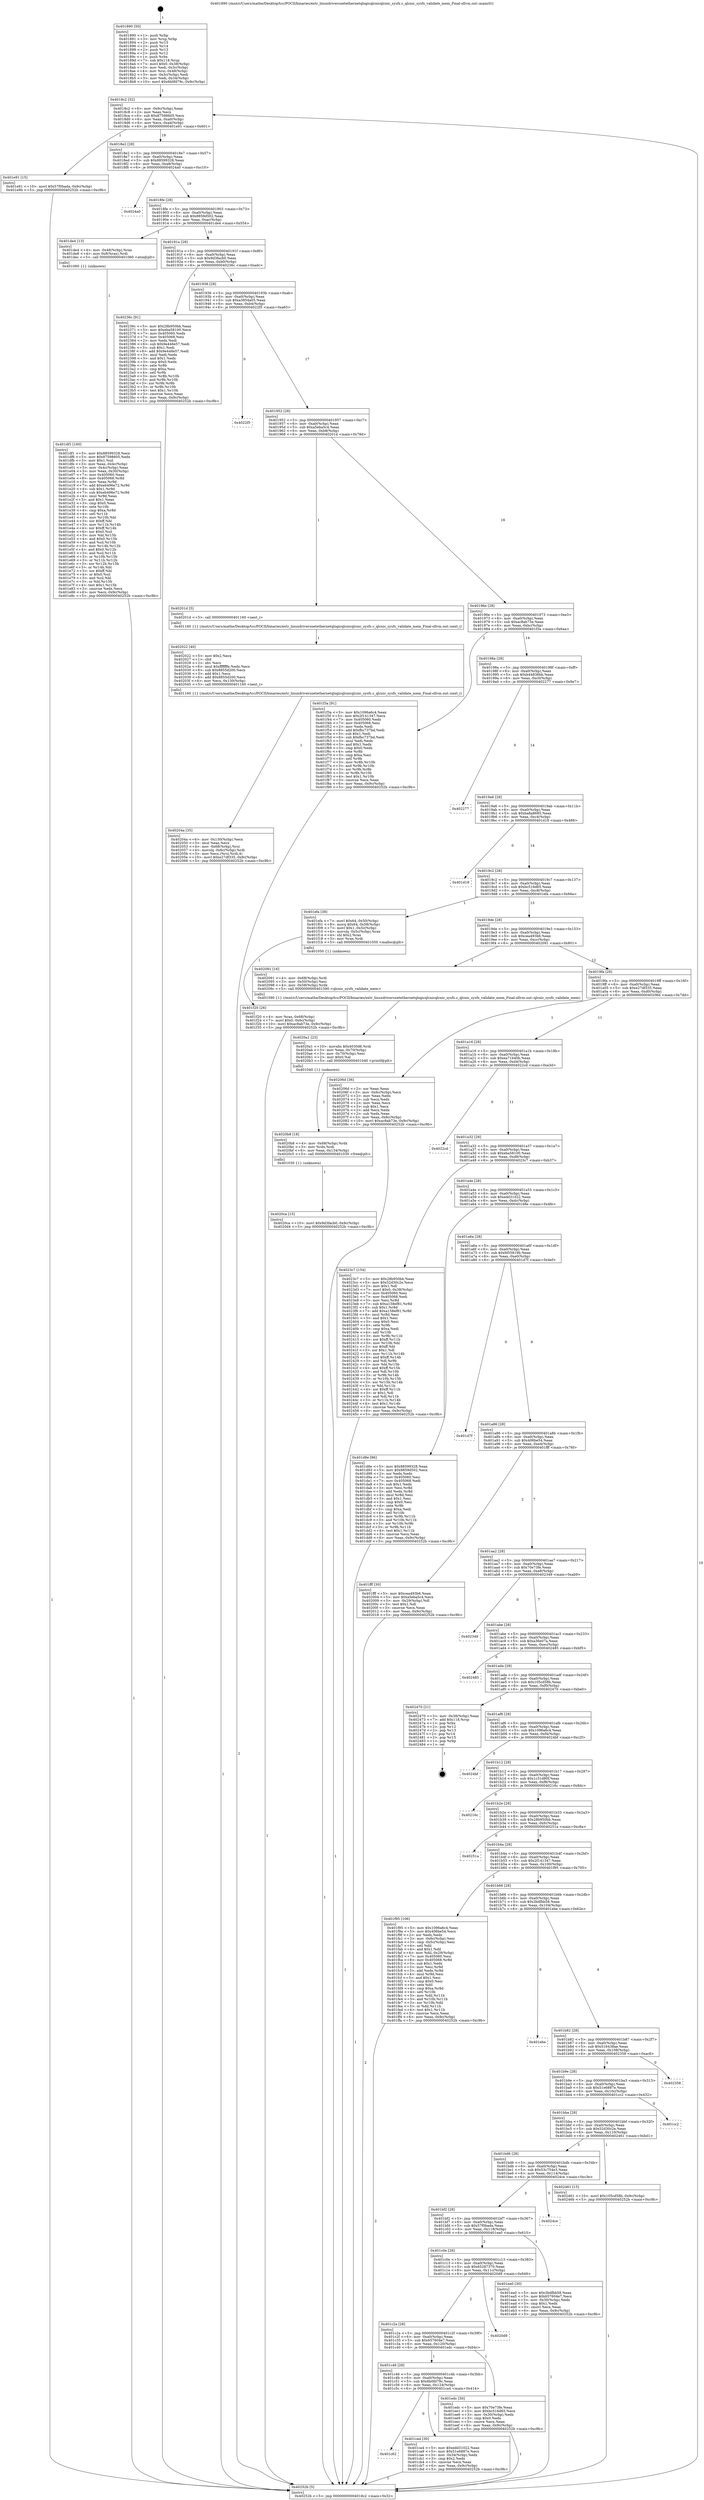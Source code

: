 digraph "0x401890" {
  label = "0x401890 (/mnt/c/Users/mathe/Desktop/tcc/POCII/binaries/extr_linuxdriversnetethernetqlogicqlcnicqlcnic_sysfs.c_qlcnic_sysfs_validate_mem_Final-ollvm.out::main(0))"
  labelloc = "t"
  node[shape=record]

  Entry [label="",width=0.3,height=0.3,shape=circle,fillcolor=black,style=filled]
  "0x4018c2" [label="{
     0x4018c2 [32]\l
     | [instrs]\l
     &nbsp;&nbsp;0x4018c2 \<+6\>: mov -0x9c(%rbp),%eax\l
     &nbsp;&nbsp;0x4018c8 \<+2\>: mov %eax,%ecx\l
     &nbsp;&nbsp;0x4018ca \<+6\>: sub $0x87598605,%ecx\l
     &nbsp;&nbsp;0x4018d0 \<+6\>: mov %eax,-0xa0(%rbp)\l
     &nbsp;&nbsp;0x4018d6 \<+6\>: mov %ecx,-0xa4(%rbp)\l
     &nbsp;&nbsp;0x4018dc \<+6\>: je 0000000000401e91 \<main+0x601\>\l
  }"]
  "0x401e91" [label="{
     0x401e91 [15]\l
     | [instrs]\l
     &nbsp;&nbsp;0x401e91 \<+10\>: movl $0x57f0bada,-0x9c(%rbp)\l
     &nbsp;&nbsp;0x401e9b \<+5\>: jmp 000000000040252b \<main+0xc9b\>\l
  }"]
  "0x4018e2" [label="{
     0x4018e2 [28]\l
     | [instrs]\l
     &nbsp;&nbsp;0x4018e2 \<+5\>: jmp 00000000004018e7 \<main+0x57\>\l
     &nbsp;&nbsp;0x4018e7 \<+6\>: mov -0xa0(%rbp),%eax\l
     &nbsp;&nbsp;0x4018ed \<+5\>: sub $0x88599328,%eax\l
     &nbsp;&nbsp;0x4018f2 \<+6\>: mov %eax,-0xa8(%rbp)\l
     &nbsp;&nbsp;0x4018f8 \<+6\>: je 00000000004024a0 \<main+0xc10\>\l
  }"]
  Exit [label="",width=0.3,height=0.3,shape=circle,fillcolor=black,style=filled,peripheries=2]
  "0x4024a0" [label="{
     0x4024a0\l
  }", style=dashed]
  "0x4018fe" [label="{
     0x4018fe [28]\l
     | [instrs]\l
     &nbsp;&nbsp;0x4018fe \<+5\>: jmp 0000000000401903 \<main+0x73\>\l
     &nbsp;&nbsp;0x401903 \<+6\>: mov -0xa0(%rbp),%eax\l
     &nbsp;&nbsp;0x401909 \<+5\>: sub $0x8859d502,%eax\l
     &nbsp;&nbsp;0x40190e \<+6\>: mov %eax,-0xac(%rbp)\l
     &nbsp;&nbsp;0x401914 \<+6\>: je 0000000000401de4 \<main+0x554\>\l
  }"]
  "0x4020ca" [label="{
     0x4020ca [15]\l
     | [instrs]\l
     &nbsp;&nbsp;0x4020ca \<+10\>: movl $0x9d3facb0,-0x9c(%rbp)\l
     &nbsp;&nbsp;0x4020d4 \<+5\>: jmp 000000000040252b \<main+0xc9b\>\l
  }"]
  "0x401de4" [label="{
     0x401de4 [13]\l
     | [instrs]\l
     &nbsp;&nbsp;0x401de4 \<+4\>: mov -0x48(%rbp),%rax\l
     &nbsp;&nbsp;0x401de8 \<+4\>: mov 0x8(%rax),%rdi\l
     &nbsp;&nbsp;0x401dec \<+5\>: call 0000000000401060 \<atoi@plt\>\l
     | [calls]\l
     &nbsp;&nbsp;0x401060 \{1\} (unknown)\l
  }"]
  "0x40191a" [label="{
     0x40191a [28]\l
     | [instrs]\l
     &nbsp;&nbsp;0x40191a \<+5\>: jmp 000000000040191f \<main+0x8f\>\l
     &nbsp;&nbsp;0x40191f \<+6\>: mov -0xa0(%rbp),%eax\l
     &nbsp;&nbsp;0x401925 \<+5\>: sub $0x9d3facb0,%eax\l
     &nbsp;&nbsp;0x40192a \<+6\>: mov %eax,-0xb0(%rbp)\l
     &nbsp;&nbsp;0x401930 \<+6\>: je 000000000040236c \<main+0xadc\>\l
  }"]
  "0x4020b8" [label="{
     0x4020b8 [18]\l
     | [instrs]\l
     &nbsp;&nbsp;0x4020b8 \<+4\>: mov -0x68(%rbp),%rdx\l
     &nbsp;&nbsp;0x4020bc \<+3\>: mov %rdx,%rdi\l
     &nbsp;&nbsp;0x4020bf \<+6\>: mov %eax,-0x134(%rbp)\l
     &nbsp;&nbsp;0x4020c5 \<+5\>: call 0000000000401030 \<free@plt\>\l
     | [calls]\l
     &nbsp;&nbsp;0x401030 \{1\} (unknown)\l
  }"]
  "0x40236c" [label="{
     0x40236c [91]\l
     | [instrs]\l
     &nbsp;&nbsp;0x40236c \<+5\>: mov $0x28b950bb,%eax\l
     &nbsp;&nbsp;0x402371 \<+5\>: mov $0xeba58100,%ecx\l
     &nbsp;&nbsp;0x402376 \<+7\>: mov 0x405060,%edx\l
     &nbsp;&nbsp;0x40237d \<+7\>: mov 0x405068,%esi\l
     &nbsp;&nbsp;0x402384 \<+2\>: mov %edx,%edi\l
     &nbsp;&nbsp;0x402386 \<+6\>: sub $0x9e448e57,%edi\l
     &nbsp;&nbsp;0x40238c \<+3\>: sub $0x1,%edi\l
     &nbsp;&nbsp;0x40238f \<+6\>: add $0x9e448e57,%edi\l
     &nbsp;&nbsp;0x402395 \<+3\>: imul %edi,%edx\l
     &nbsp;&nbsp;0x402398 \<+3\>: and $0x1,%edx\l
     &nbsp;&nbsp;0x40239b \<+3\>: cmp $0x0,%edx\l
     &nbsp;&nbsp;0x40239e \<+4\>: sete %r8b\l
     &nbsp;&nbsp;0x4023a2 \<+3\>: cmp $0xa,%esi\l
     &nbsp;&nbsp;0x4023a5 \<+4\>: setl %r9b\l
     &nbsp;&nbsp;0x4023a9 \<+3\>: mov %r8b,%r10b\l
     &nbsp;&nbsp;0x4023ac \<+3\>: and %r9b,%r10b\l
     &nbsp;&nbsp;0x4023af \<+3\>: xor %r9b,%r8b\l
     &nbsp;&nbsp;0x4023b2 \<+3\>: or %r8b,%r10b\l
     &nbsp;&nbsp;0x4023b5 \<+4\>: test $0x1,%r10b\l
     &nbsp;&nbsp;0x4023b9 \<+3\>: cmovne %ecx,%eax\l
     &nbsp;&nbsp;0x4023bc \<+6\>: mov %eax,-0x9c(%rbp)\l
     &nbsp;&nbsp;0x4023c2 \<+5\>: jmp 000000000040252b \<main+0xc9b\>\l
  }"]
  "0x401936" [label="{
     0x401936 [28]\l
     | [instrs]\l
     &nbsp;&nbsp;0x401936 \<+5\>: jmp 000000000040193b \<main+0xab\>\l
     &nbsp;&nbsp;0x40193b \<+6\>: mov -0xa0(%rbp),%eax\l
     &nbsp;&nbsp;0x401941 \<+5\>: sub $0xa3854a05,%eax\l
     &nbsp;&nbsp;0x401946 \<+6\>: mov %eax,-0xb4(%rbp)\l
     &nbsp;&nbsp;0x40194c \<+6\>: je 00000000004022f5 \<main+0xa65\>\l
  }"]
  "0x4020a1" [label="{
     0x4020a1 [23]\l
     | [instrs]\l
     &nbsp;&nbsp;0x4020a1 \<+10\>: movabs $0x4030d6,%rdi\l
     &nbsp;&nbsp;0x4020ab \<+3\>: mov %eax,-0x70(%rbp)\l
     &nbsp;&nbsp;0x4020ae \<+3\>: mov -0x70(%rbp),%esi\l
     &nbsp;&nbsp;0x4020b1 \<+2\>: mov $0x0,%al\l
     &nbsp;&nbsp;0x4020b3 \<+5\>: call 0000000000401040 \<printf@plt\>\l
     | [calls]\l
     &nbsp;&nbsp;0x401040 \{1\} (unknown)\l
  }"]
  "0x4022f5" [label="{
     0x4022f5\l
  }", style=dashed]
  "0x401952" [label="{
     0x401952 [28]\l
     | [instrs]\l
     &nbsp;&nbsp;0x401952 \<+5\>: jmp 0000000000401957 \<main+0xc7\>\l
     &nbsp;&nbsp;0x401957 \<+6\>: mov -0xa0(%rbp),%eax\l
     &nbsp;&nbsp;0x40195d \<+5\>: sub $0xa5eba5c4,%eax\l
     &nbsp;&nbsp;0x401962 \<+6\>: mov %eax,-0xb8(%rbp)\l
     &nbsp;&nbsp;0x401968 \<+6\>: je 000000000040201d \<main+0x78d\>\l
  }"]
  "0x40204a" [label="{
     0x40204a [35]\l
     | [instrs]\l
     &nbsp;&nbsp;0x40204a \<+6\>: mov -0x130(%rbp),%ecx\l
     &nbsp;&nbsp;0x402050 \<+3\>: imul %eax,%ecx\l
     &nbsp;&nbsp;0x402053 \<+4\>: mov -0x68(%rbp),%rsi\l
     &nbsp;&nbsp;0x402057 \<+4\>: movslq -0x6c(%rbp),%rdi\l
     &nbsp;&nbsp;0x40205b \<+3\>: mov %ecx,(%rsi,%rdi,4)\l
     &nbsp;&nbsp;0x40205e \<+10\>: movl $0xe27df335,-0x9c(%rbp)\l
     &nbsp;&nbsp;0x402068 \<+5\>: jmp 000000000040252b \<main+0xc9b\>\l
  }"]
  "0x40201d" [label="{
     0x40201d [5]\l
     | [instrs]\l
     &nbsp;&nbsp;0x40201d \<+5\>: call 0000000000401160 \<next_i\>\l
     | [calls]\l
     &nbsp;&nbsp;0x401160 \{1\} (/mnt/c/Users/mathe/Desktop/tcc/POCII/binaries/extr_linuxdriversnetethernetqlogicqlcnicqlcnic_sysfs.c_qlcnic_sysfs_validate_mem_Final-ollvm.out::next_i)\l
  }"]
  "0x40196e" [label="{
     0x40196e [28]\l
     | [instrs]\l
     &nbsp;&nbsp;0x40196e \<+5\>: jmp 0000000000401973 \<main+0xe3\>\l
     &nbsp;&nbsp;0x401973 \<+6\>: mov -0xa0(%rbp),%eax\l
     &nbsp;&nbsp;0x401979 \<+5\>: sub $0xac8ab73e,%eax\l
     &nbsp;&nbsp;0x40197e \<+6\>: mov %eax,-0xbc(%rbp)\l
     &nbsp;&nbsp;0x401984 \<+6\>: je 0000000000401f3a \<main+0x6aa\>\l
  }"]
  "0x402022" [label="{
     0x402022 [40]\l
     | [instrs]\l
     &nbsp;&nbsp;0x402022 \<+5\>: mov $0x2,%ecx\l
     &nbsp;&nbsp;0x402027 \<+1\>: cltd\l
     &nbsp;&nbsp;0x402028 \<+2\>: idiv %ecx\l
     &nbsp;&nbsp;0x40202a \<+6\>: imul $0xfffffffe,%edx,%ecx\l
     &nbsp;&nbsp;0x402030 \<+6\>: sub $0x8855d200,%ecx\l
     &nbsp;&nbsp;0x402036 \<+3\>: add $0x1,%ecx\l
     &nbsp;&nbsp;0x402039 \<+6\>: add $0x8855d200,%ecx\l
     &nbsp;&nbsp;0x40203f \<+6\>: mov %ecx,-0x130(%rbp)\l
     &nbsp;&nbsp;0x402045 \<+5\>: call 0000000000401160 \<next_i\>\l
     | [calls]\l
     &nbsp;&nbsp;0x401160 \{1\} (/mnt/c/Users/mathe/Desktop/tcc/POCII/binaries/extr_linuxdriversnetethernetqlogicqlcnicqlcnic_sysfs.c_qlcnic_sysfs_validate_mem_Final-ollvm.out::next_i)\l
  }"]
  "0x401f3a" [label="{
     0x401f3a [91]\l
     | [instrs]\l
     &nbsp;&nbsp;0x401f3a \<+5\>: mov $0x1096a6c4,%eax\l
     &nbsp;&nbsp;0x401f3f \<+5\>: mov $0x2f141347,%ecx\l
     &nbsp;&nbsp;0x401f44 \<+7\>: mov 0x405060,%edx\l
     &nbsp;&nbsp;0x401f4b \<+7\>: mov 0x405068,%esi\l
     &nbsp;&nbsp;0x401f52 \<+2\>: mov %edx,%edi\l
     &nbsp;&nbsp;0x401f54 \<+6\>: add $0xfbc737bd,%edi\l
     &nbsp;&nbsp;0x401f5a \<+3\>: sub $0x1,%edi\l
     &nbsp;&nbsp;0x401f5d \<+6\>: sub $0xfbc737bd,%edi\l
     &nbsp;&nbsp;0x401f63 \<+3\>: imul %edi,%edx\l
     &nbsp;&nbsp;0x401f66 \<+3\>: and $0x1,%edx\l
     &nbsp;&nbsp;0x401f69 \<+3\>: cmp $0x0,%edx\l
     &nbsp;&nbsp;0x401f6c \<+4\>: sete %r8b\l
     &nbsp;&nbsp;0x401f70 \<+3\>: cmp $0xa,%esi\l
     &nbsp;&nbsp;0x401f73 \<+4\>: setl %r9b\l
     &nbsp;&nbsp;0x401f77 \<+3\>: mov %r8b,%r10b\l
     &nbsp;&nbsp;0x401f7a \<+3\>: and %r9b,%r10b\l
     &nbsp;&nbsp;0x401f7d \<+3\>: xor %r9b,%r8b\l
     &nbsp;&nbsp;0x401f80 \<+3\>: or %r8b,%r10b\l
     &nbsp;&nbsp;0x401f83 \<+4\>: test $0x1,%r10b\l
     &nbsp;&nbsp;0x401f87 \<+3\>: cmovne %ecx,%eax\l
     &nbsp;&nbsp;0x401f8a \<+6\>: mov %eax,-0x9c(%rbp)\l
     &nbsp;&nbsp;0x401f90 \<+5\>: jmp 000000000040252b \<main+0xc9b\>\l
  }"]
  "0x40198a" [label="{
     0x40198a [28]\l
     | [instrs]\l
     &nbsp;&nbsp;0x40198a \<+5\>: jmp 000000000040198f \<main+0xff\>\l
     &nbsp;&nbsp;0x40198f \<+6\>: mov -0xa0(%rbp),%eax\l
     &nbsp;&nbsp;0x401995 \<+5\>: sub $0xb44836bb,%eax\l
     &nbsp;&nbsp;0x40199a \<+6\>: mov %eax,-0xc0(%rbp)\l
     &nbsp;&nbsp;0x4019a0 \<+6\>: je 0000000000402277 \<main+0x9e7\>\l
  }"]
  "0x401f20" [label="{
     0x401f20 [26]\l
     | [instrs]\l
     &nbsp;&nbsp;0x401f20 \<+4\>: mov %rax,-0x68(%rbp)\l
     &nbsp;&nbsp;0x401f24 \<+7\>: movl $0x0,-0x6c(%rbp)\l
     &nbsp;&nbsp;0x401f2b \<+10\>: movl $0xac8ab73e,-0x9c(%rbp)\l
     &nbsp;&nbsp;0x401f35 \<+5\>: jmp 000000000040252b \<main+0xc9b\>\l
  }"]
  "0x402277" [label="{
     0x402277\l
  }", style=dashed]
  "0x4019a6" [label="{
     0x4019a6 [28]\l
     | [instrs]\l
     &nbsp;&nbsp;0x4019a6 \<+5\>: jmp 00000000004019ab \<main+0x11b\>\l
     &nbsp;&nbsp;0x4019ab \<+6\>: mov -0xa0(%rbp),%eax\l
     &nbsp;&nbsp;0x4019b1 \<+5\>: sub $0xba8a8685,%eax\l
     &nbsp;&nbsp;0x4019b6 \<+6\>: mov %eax,-0xc4(%rbp)\l
     &nbsp;&nbsp;0x4019bc \<+6\>: je 0000000000401d18 \<main+0x488\>\l
  }"]
  "0x401df1" [label="{
     0x401df1 [160]\l
     | [instrs]\l
     &nbsp;&nbsp;0x401df1 \<+5\>: mov $0x88599328,%ecx\l
     &nbsp;&nbsp;0x401df6 \<+5\>: mov $0x87598605,%edx\l
     &nbsp;&nbsp;0x401dfb \<+3\>: mov $0x1,%sil\l
     &nbsp;&nbsp;0x401dfe \<+3\>: mov %eax,-0x4c(%rbp)\l
     &nbsp;&nbsp;0x401e01 \<+3\>: mov -0x4c(%rbp),%eax\l
     &nbsp;&nbsp;0x401e04 \<+3\>: mov %eax,-0x30(%rbp)\l
     &nbsp;&nbsp;0x401e07 \<+7\>: mov 0x405060,%eax\l
     &nbsp;&nbsp;0x401e0e \<+8\>: mov 0x405068,%r8d\l
     &nbsp;&nbsp;0x401e16 \<+3\>: mov %eax,%r9d\l
     &nbsp;&nbsp;0x401e19 \<+7\>: add $0xeb496e72,%r9d\l
     &nbsp;&nbsp;0x401e20 \<+4\>: sub $0x1,%r9d\l
     &nbsp;&nbsp;0x401e24 \<+7\>: sub $0xeb496e72,%r9d\l
     &nbsp;&nbsp;0x401e2b \<+4\>: imul %r9d,%eax\l
     &nbsp;&nbsp;0x401e2f \<+3\>: and $0x1,%eax\l
     &nbsp;&nbsp;0x401e32 \<+3\>: cmp $0x0,%eax\l
     &nbsp;&nbsp;0x401e35 \<+4\>: sete %r10b\l
     &nbsp;&nbsp;0x401e39 \<+4\>: cmp $0xa,%r8d\l
     &nbsp;&nbsp;0x401e3d \<+4\>: setl %r11b\l
     &nbsp;&nbsp;0x401e41 \<+3\>: mov %r10b,%bl\l
     &nbsp;&nbsp;0x401e44 \<+3\>: xor $0xff,%bl\l
     &nbsp;&nbsp;0x401e47 \<+3\>: mov %r11b,%r14b\l
     &nbsp;&nbsp;0x401e4a \<+4\>: xor $0xff,%r14b\l
     &nbsp;&nbsp;0x401e4e \<+4\>: xor $0x0,%sil\l
     &nbsp;&nbsp;0x401e52 \<+3\>: mov %bl,%r15b\l
     &nbsp;&nbsp;0x401e55 \<+4\>: and $0x0,%r15b\l
     &nbsp;&nbsp;0x401e59 \<+3\>: and %sil,%r10b\l
     &nbsp;&nbsp;0x401e5c \<+3\>: mov %r14b,%r12b\l
     &nbsp;&nbsp;0x401e5f \<+4\>: and $0x0,%r12b\l
     &nbsp;&nbsp;0x401e63 \<+3\>: and %sil,%r11b\l
     &nbsp;&nbsp;0x401e66 \<+3\>: or %r10b,%r15b\l
     &nbsp;&nbsp;0x401e69 \<+3\>: or %r11b,%r12b\l
     &nbsp;&nbsp;0x401e6c \<+3\>: xor %r12b,%r15b\l
     &nbsp;&nbsp;0x401e6f \<+3\>: or %r14b,%bl\l
     &nbsp;&nbsp;0x401e72 \<+3\>: xor $0xff,%bl\l
     &nbsp;&nbsp;0x401e75 \<+4\>: or $0x0,%sil\l
     &nbsp;&nbsp;0x401e79 \<+3\>: and %sil,%bl\l
     &nbsp;&nbsp;0x401e7c \<+3\>: or %bl,%r15b\l
     &nbsp;&nbsp;0x401e7f \<+4\>: test $0x1,%r15b\l
     &nbsp;&nbsp;0x401e83 \<+3\>: cmovne %edx,%ecx\l
     &nbsp;&nbsp;0x401e86 \<+6\>: mov %ecx,-0x9c(%rbp)\l
     &nbsp;&nbsp;0x401e8c \<+5\>: jmp 000000000040252b \<main+0xc9b\>\l
  }"]
  "0x401d18" [label="{
     0x401d18\l
  }", style=dashed]
  "0x4019c2" [label="{
     0x4019c2 [28]\l
     | [instrs]\l
     &nbsp;&nbsp;0x4019c2 \<+5\>: jmp 00000000004019c7 \<main+0x137\>\l
     &nbsp;&nbsp;0x4019c7 \<+6\>: mov -0xa0(%rbp),%eax\l
     &nbsp;&nbsp;0x4019cd \<+5\>: sub $0xbc516d65,%eax\l
     &nbsp;&nbsp;0x4019d2 \<+6\>: mov %eax,-0xc8(%rbp)\l
     &nbsp;&nbsp;0x4019d8 \<+6\>: je 0000000000401efa \<main+0x66a\>\l
  }"]
  "0x401890" [label="{
     0x401890 [50]\l
     | [instrs]\l
     &nbsp;&nbsp;0x401890 \<+1\>: push %rbp\l
     &nbsp;&nbsp;0x401891 \<+3\>: mov %rsp,%rbp\l
     &nbsp;&nbsp;0x401894 \<+2\>: push %r15\l
     &nbsp;&nbsp;0x401896 \<+2\>: push %r14\l
     &nbsp;&nbsp;0x401898 \<+2\>: push %r13\l
     &nbsp;&nbsp;0x40189a \<+2\>: push %r12\l
     &nbsp;&nbsp;0x40189c \<+1\>: push %rbx\l
     &nbsp;&nbsp;0x40189d \<+7\>: sub $0x118,%rsp\l
     &nbsp;&nbsp;0x4018a4 \<+7\>: movl $0x0,-0x38(%rbp)\l
     &nbsp;&nbsp;0x4018ab \<+3\>: mov %edi,-0x3c(%rbp)\l
     &nbsp;&nbsp;0x4018ae \<+4\>: mov %rsi,-0x48(%rbp)\l
     &nbsp;&nbsp;0x4018b2 \<+3\>: mov -0x3c(%rbp),%edi\l
     &nbsp;&nbsp;0x4018b5 \<+3\>: mov %edi,-0x34(%rbp)\l
     &nbsp;&nbsp;0x4018b8 \<+10\>: movl $0x6b0fd79c,-0x9c(%rbp)\l
  }"]
  "0x401efa" [label="{
     0x401efa [38]\l
     | [instrs]\l
     &nbsp;&nbsp;0x401efa \<+7\>: movl $0x64,-0x50(%rbp)\l
     &nbsp;&nbsp;0x401f01 \<+8\>: movq $0x64,-0x58(%rbp)\l
     &nbsp;&nbsp;0x401f09 \<+7\>: movl $0x1,-0x5c(%rbp)\l
     &nbsp;&nbsp;0x401f10 \<+4\>: movslq -0x5c(%rbp),%rax\l
     &nbsp;&nbsp;0x401f14 \<+4\>: shl $0x2,%rax\l
     &nbsp;&nbsp;0x401f18 \<+3\>: mov %rax,%rdi\l
     &nbsp;&nbsp;0x401f1b \<+5\>: call 0000000000401050 \<malloc@plt\>\l
     | [calls]\l
     &nbsp;&nbsp;0x401050 \{1\} (unknown)\l
  }"]
  "0x4019de" [label="{
     0x4019de [28]\l
     | [instrs]\l
     &nbsp;&nbsp;0x4019de \<+5\>: jmp 00000000004019e3 \<main+0x153\>\l
     &nbsp;&nbsp;0x4019e3 \<+6\>: mov -0xa0(%rbp),%eax\l
     &nbsp;&nbsp;0x4019e9 \<+5\>: sub $0xcea493b6,%eax\l
     &nbsp;&nbsp;0x4019ee \<+6\>: mov %eax,-0xcc(%rbp)\l
     &nbsp;&nbsp;0x4019f4 \<+6\>: je 0000000000402091 \<main+0x801\>\l
  }"]
  "0x40252b" [label="{
     0x40252b [5]\l
     | [instrs]\l
     &nbsp;&nbsp;0x40252b \<+5\>: jmp 00000000004018c2 \<main+0x32\>\l
  }"]
  "0x402091" [label="{
     0x402091 [16]\l
     | [instrs]\l
     &nbsp;&nbsp;0x402091 \<+4\>: mov -0x68(%rbp),%rdi\l
     &nbsp;&nbsp;0x402095 \<+3\>: mov -0x50(%rbp),%esi\l
     &nbsp;&nbsp;0x402098 \<+4\>: mov -0x58(%rbp),%rdx\l
     &nbsp;&nbsp;0x40209c \<+5\>: call 0000000000401590 \<qlcnic_sysfs_validate_mem\>\l
     | [calls]\l
     &nbsp;&nbsp;0x401590 \{1\} (/mnt/c/Users/mathe/Desktop/tcc/POCII/binaries/extr_linuxdriversnetethernetqlogicqlcnicqlcnic_sysfs.c_qlcnic_sysfs_validate_mem_Final-ollvm.out::qlcnic_sysfs_validate_mem)\l
  }"]
  "0x4019fa" [label="{
     0x4019fa [28]\l
     | [instrs]\l
     &nbsp;&nbsp;0x4019fa \<+5\>: jmp 00000000004019ff \<main+0x16f\>\l
     &nbsp;&nbsp;0x4019ff \<+6\>: mov -0xa0(%rbp),%eax\l
     &nbsp;&nbsp;0x401a05 \<+5\>: sub $0xe27df335,%eax\l
     &nbsp;&nbsp;0x401a0a \<+6\>: mov %eax,-0xd0(%rbp)\l
     &nbsp;&nbsp;0x401a10 \<+6\>: je 000000000040206d \<main+0x7dd\>\l
  }"]
  "0x401c62" [label="{
     0x401c62\l
  }", style=dashed]
  "0x40206d" [label="{
     0x40206d [36]\l
     | [instrs]\l
     &nbsp;&nbsp;0x40206d \<+2\>: xor %eax,%eax\l
     &nbsp;&nbsp;0x40206f \<+3\>: mov -0x6c(%rbp),%ecx\l
     &nbsp;&nbsp;0x402072 \<+2\>: mov %eax,%edx\l
     &nbsp;&nbsp;0x402074 \<+2\>: sub %ecx,%edx\l
     &nbsp;&nbsp;0x402076 \<+2\>: mov %eax,%ecx\l
     &nbsp;&nbsp;0x402078 \<+3\>: sub $0x1,%ecx\l
     &nbsp;&nbsp;0x40207b \<+2\>: add %ecx,%edx\l
     &nbsp;&nbsp;0x40207d \<+2\>: sub %edx,%eax\l
     &nbsp;&nbsp;0x40207f \<+3\>: mov %eax,-0x6c(%rbp)\l
     &nbsp;&nbsp;0x402082 \<+10\>: movl $0xac8ab73e,-0x9c(%rbp)\l
     &nbsp;&nbsp;0x40208c \<+5\>: jmp 000000000040252b \<main+0xc9b\>\l
  }"]
  "0x401a16" [label="{
     0x401a16 [28]\l
     | [instrs]\l
     &nbsp;&nbsp;0x401a16 \<+5\>: jmp 0000000000401a1b \<main+0x18b\>\l
     &nbsp;&nbsp;0x401a1b \<+6\>: mov -0xa0(%rbp),%eax\l
     &nbsp;&nbsp;0x401a21 \<+5\>: sub $0xea71b40b,%eax\l
     &nbsp;&nbsp;0x401a26 \<+6\>: mov %eax,-0xd4(%rbp)\l
     &nbsp;&nbsp;0x401a2c \<+6\>: je 00000000004022cd \<main+0xa3d\>\l
  }"]
  "0x401ca4" [label="{
     0x401ca4 [30]\l
     | [instrs]\l
     &nbsp;&nbsp;0x401ca4 \<+5\>: mov $0xedd31022,%eax\l
     &nbsp;&nbsp;0x401ca9 \<+5\>: mov $0x51e6887e,%ecx\l
     &nbsp;&nbsp;0x401cae \<+3\>: mov -0x34(%rbp),%edx\l
     &nbsp;&nbsp;0x401cb1 \<+3\>: cmp $0x2,%edx\l
     &nbsp;&nbsp;0x401cb4 \<+3\>: cmovne %ecx,%eax\l
     &nbsp;&nbsp;0x401cb7 \<+6\>: mov %eax,-0x9c(%rbp)\l
     &nbsp;&nbsp;0x401cbd \<+5\>: jmp 000000000040252b \<main+0xc9b\>\l
  }"]
  "0x4022cd" [label="{
     0x4022cd\l
  }", style=dashed]
  "0x401a32" [label="{
     0x401a32 [28]\l
     | [instrs]\l
     &nbsp;&nbsp;0x401a32 \<+5\>: jmp 0000000000401a37 \<main+0x1a7\>\l
     &nbsp;&nbsp;0x401a37 \<+6\>: mov -0xa0(%rbp),%eax\l
     &nbsp;&nbsp;0x401a3d \<+5\>: sub $0xeba58100,%eax\l
     &nbsp;&nbsp;0x401a42 \<+6\>: mov %eax,-0xd8(%rbp)\l
     &nbsp;&nbsp;0x401a48 \<+6\>: je 00000000004023c7 \<main+0xb37\>\l
  }"]
  "0x401c46" [label="{
     0x401c46 [28]\l
     | [instrs]\l
     &nbsp;&nbsp;0x401c46 \<+5\>: jmp 0000000000401c4b \<main+0x3bb\>\l
     &nbsp;&nbsp;0x401c4b \<+6\>: mov -0xa0(%rbp),%eax\l
     &nbsp;&nbsp;0x401c51 \<+5\>: sub $0x6b0fd79c,%eax\l
     &nbsp;&nbsp;0x401c56 \<+6\>: mov %eax,-0x124(%rbp)\l
     &nbsp;&nbsp;0x401c5c \<+6\>: je 0000000000401ca4 \<main+0x414\>\l
  }"]
  "0x4023c7" [label="{
     0x4023c7 [154]\l
     | [instrs]\l
     &nbsp;&nbsp;0x4023c7 \<+5\>: mov $0x28b950bb,%eax\l
     &nbsp;&nbsp;0x4023cc \<+5\>: mov $0x52d30c2e,%ecx\l
     &nbsp;&nbsp;0x4023d1 \<+2\>: mov $0x1,%dl\l
     &nbsp;&nbsp;0x4023d3 \<+7\>: movl $0x0,-0x38(%rbp)\l
     &nbsp;&nbsp;0x4023da \<+7\>: mov 0x405060,%esi\l
     &nbsp;&nbsp;0x4023e1 \<+7\>: mov 0x405068,%edi\l
     &nbsp;&nbsp;0x4023e8 \<+3\>: mov %esi,%r8d\l
     &nbsp;&nbsp;0x4023eb \<+7\>: sub $0xa158ef81,%r8d\l
     &nbsp;&nbsp;0x4023f2 \<+4\>: sub $0x1,%r8d\l
     &nbsp;&nbsp;0x4023f6 \<+7\>: add $0xa158ef81,%r8d\l
     &nbsp;&nbsp;0x4023fd \<+4\>: imul %r8d,%esi\l
     &nbsp;&nbsp;0x402401 \<+3\>: and $0x1,%esi\l
     &nbsp;&nbsp;0x402404 \<+3\>: cmp $0x0,%esi\l
     &nbsp;&nbsp;0x402407 \<+4\>: sete %r9b\l
     &nbsp;&nbsp;0x40240b \<+3\>: cmp $0xa,%edi\l
     &nbsp;&nbsp;0x40240e \<+4\>: setl %r10b\l
     &nbsp;&nbsp;0x402412 \<+3\>: mov %r9b,%r11b\l
     &nbsp;&nbsp;0x402415 \<+4\>: xor $0xff,%r11b\l
     &nbsp;&nbsp;0x402419 \<+3\>: mov %r10b,%bl\l
     &nbsp;&nbsp;0x40241c \<+3\>: xor $0xff,%bl\l
     &nbsp;&nbsp;0x40241f \<+3\>: xor $0x1,%dl\l
     &nbsp;&nbsp;0x402422 \<+3\>: mov %r11b,%r14b\l
     &nbsp;&nbsp;0x402425 \<+4\>: and $0xff,%r14b\l
     &nbsp;&nbsp;0x402429 \<+3\>: and %dl,%r9b\l
     &nbsp;&nbsp;0x40242c \<+3\>: mov %bl,%r15b\l
     &nbsp;&nbsp;0x40242f \<+4\>: and $0xff,%r15b\l
     &nbsp;&nbsp;0x402433 \<+3\>: and %dl,%r10b\l
     &nbsp;&nbsp;0x402436 \<+3\>: or %r9b,%r14b\l
     &nbsp;&nbsp;0x402439 \<+3\>: or %r10b,%r15b\l
     &nbsp;&nbsp;0x40243c \<+3\>: xor %r15b,%r14b\l
     &nbsp;&nbsp;0x40243f \<+3\>: or %bl,%r11b\l
     &nbsp;&nbsp;0x402442 \<+4\>: xor $0xff,%r11b\l
     &nbsp;&nbsp;0x402446 \<+3\>: or $0x1,%dl\l
     &nbsp;&nbsp;0x402449 \<+3\>: and %dl,%r11b\l
     &nbsp;&nbsp;0x40244c \<+3\>: or %r11b,%r14b\l
     &nbsp;&nbsp;0x40244f \<+4\>: test $0x1,%r14b\l
     &nbsp;&nbsp;0x402453 \<+3\>: cmovne %ecx,%eax\l
     &nbsp;&nbsp;0x402456 \<+6\>: mov %eax,-0x9c(%rbp)\l
     &nbsp;&nbsp;0x40245c \<+5\>: jmp 000000000040252b \<main+0xc9b\>\l
  }"]
  "0x401a4e" [label="{
     0x401a4e [28]\l
     | [instrs]\l
     &nbsp;&nbsp;0x401a4e \<+5\>: jmp 0000000000401a53 \<main+0x1c3\>\l
     &nbsp;&nbsp;0x401a53 \<+6\>: mov -0xa0(%rbp),%eax\l
     &nbsp;&nbsp;0x401a59 \<+5\>: sub $0xedd31022,%eax\l
     &nbsp;&nbsp;0x401a5e \<+6\>: mov %eax,-0xdc(%rbp)\l
     &nbsp;&nbsp;0x401a64 \<+6\>: je 0000000000401d8e \<main+0x4fe\>\l
  }"]
  "0x401edc" [label="{
     0x401edc [30]\l
     | [instrs]\l
     &nbsp;&nbsp;0x401edc \<+5\>: mov $0x70e73fe,%eax\l
     &nbsp;&nbsp;0x401ee1 \<+5\>: mov $0xbc516d65,%ecx\l
     &nbsp;&nbsp;0x401ee6 \<+3\>: mov -0x30(%rbp),%edx\l
     &nbsp;&nbsp;0x401ee9 \<+3\>: cmp $0x0,%edx\l
     &nbsp;&nbsp;0x401eec \<+3\>: cmove %ecx,%eax\l
     &nbsp;&nbsp;0x401eef \<+6\>: mov %eax,-0x9c(%rbp)\l
     &nbsp;&nbsp;0x401ef5 \<+5\>: jmp 000000000040252b \<main+0xc9b\>\l
  }"]
  "0x401d8e" [label="{
     0x401d8e [86]\l
     | [instrs]\l
     &nbsp;&nbsp;0x401d8e \<+5\>: mov $0x88599328,%eax\l
     &nbsp;&nbsp;0x401d93 \<+5\>: mov $0x8859d502,%ecx\l
     &nbsp;&nbsp;0x401d98 \<+2\>: xor %edx,%edx\l
     &nbsp;&nbsp;0x401d9a \<+7\>: mov 0x405060,%esi\l
     &nbsp;&nbsp;0x401da1 \<+7\>: mov 0x405068,%edi\l
     &nbsp;&nbsp;0x401da8 \<+3\>: sub $0x1,%edx\l
     &nbsp;&nbsp;0x401dab \<+3\>: mov %esi,%r8d\l
     &nbsp;&nbsp;0x401dae \<+3\>: add %edx,%r8d\l
     &nbsp;&nbsp;0x401db1 \<+4\>: imul %r8d,%esi\l
     &nbsp;&nbsp;0x401db5 \<+3\>: and $0x1,%esi\l
     &nbsp;&nbsp;0x401db8 \<+3\>: cmp $0x0,%esi\l
     &nbsp;&nbsp;0x401dbb \<+4\>: sete %r9b\l
     &nbsp;&nbsp;0x401dbf \<+3\>: cmp $0xa,%edi\l
     &nbsp;&nbsp;0x401dc2 \<+4\>: setl %r10b\l
     &nbsp;&nbsp;0x401dc6 \<+3\>: mov %r9b,%r11b\l
     &nbsp;&nbsp;0x401dc9 \<+3\>: and %r10b,%r11b\l
     &nbsp;&nbsp;0x401dcc \<+3\>: xor %r10b,%r9b\l
     &nbsp;&nbsp;0x401dcf \<+3\>: or %r9b,%r11b\l
     &nbsp;&nbsp;0x401dd2 \<+4\>: test $0x1,%r11b\l
     &nbsp;&nbsp;0x401dd6 \<+3\>: cmovne %ecx,%eax\l
     &nbsp;&nbsp;0x401dd9 \<+6\>: mov %eax,-0x9c(%rbp)\l
     &nbsp;&nbsp;0x401ddf \<+5\>: jmp 000000000040252b \<main+0xc9b\>\l
  }"]
  "0x401a6a" [label="{
     0x401a6a [28]\l
     | [instrs]\l
     &nbsp;&nbsp;0x401a6a \<+5\>: jmp 0000000000401a6f \<main+0x1df\>\l
     &nbsp;&nbsp;0x401a6f \<+6\>: mov -0xa0(%rbp),%eax\l
     &nbsp;&nbsp;0x401a75 \<+5\>: sub $0xfd55819b,%eax\l
     &nbsp;&nbsp;0x401a7a \<+6\>: mov %eax,-0xe0(%rbp)\l
     &nbsp;&nbsp;0x401a80 \<+6\>: je 0000000000401d7f \<main+0x4ef\>\l
  }"]
  "0x401c2a" [label="{
     0x401c2a [28]\l
     | [instrs]\l
     &nbsp;&nbsp;0x401c2a \<+5\>: jmp 0000000000401c2f \<main+0x39f\>\l
     &nbsp;&nbsp;0x401c2f \<+6\>: mov -0xa0(%rbp),%eax\l
     &nbsp;&nbsp;0x401c35 \<+5\>: sub $0x657604e7,%eax\l
     &nbsp;&nbsp;0x401c3a \<+6\>: mov %eax,-0x120(%rbp)\l
     &nbsp;&nbsp;0x401c40 \<+6\>: je 0000000000401edc \<main+0x64c\>\l
  }"]
  "0x401d7f" [label="{
     0x401d7f\l
  }", style=dashed]
  "0x401a86" [label="{
     0x401a86 [28]\l
     | [instrs]\l
     &nbsp;&nbsp;0x401a86 \<+5\>: jmp 0000000000401a8b \<main+0x1fb\>\l
     &nbsp;&nbsp;0x401a8b \<+6\>: mov -0xa0(%rbp),%eax\l
     &nbsp;&nbsp;0x401a91 \<+5\>: sub $0x406be54,%eax\l
     &nbsp;&nbsp;0x401a96 \<+6\>: mov %eax,-0xe4(%rbp)\l
     &nbsp;&nbsp;0x401a9c \<+6\>: je 0000000000401fff \<main+0x76f\>\l
  }"]
  "0x4020d9" [label="{
     0x4020d9\l
  }", style=dashed]
  "0x401fff" [label="{
     0x401fff [30]\l
     | [instrs]\l
     &nbsp;&nbsp;0x401fff \<+5\>: mov $0xcea493b6,%eax\l
     &nbsp;&nbsp;0x402004 \<+5\>: mov $0xa5eba5c4,%ecx\l
     &nbsp;&nbsp;0x402009 \<+3\>: mov -0x29(%rbp),%dl\l
     &nbsp;&nbsp;0x40200c \<+3\>: test $0x1,%dl\l
     &nbsp;&nbsp;0x40200f \<+3\>: cmovne %ecx,%eax\l
     &nbsp;&nbsp;0x402012 \<+6\>: mov %eax,-0x9c(%rbp)\l
     &nbsp;&nbsp;0x402018 \<+5\>: jmp 000000000040252b \<main+0xc9b\>\l
  }"]
  "0x401aa2" [label="{
     0x401aa2 [28]\l
     | [instrs]\l
     &nbsp;&nbsp;0x401aa2 \<+5\>: jmp 0000000000401aa7 \<main+0x217\>\l
     &nbsp;&nbsp;0x401aa7 \<+6\>: mov -0xa0(%rbp),%eax\l
     &nbsp;&nbsp;0x401aad \<+5\>: sub $0x70e73fe,%eax\l
     &nbsp;&nbsp;0x401ab2 \<+6\>: mov %eax,-0xe8(%rbp)\l
     &nbsp;&nbsp;0x401ab8 \<+6\>: je 0000000000402349 \<main+0xab9\>\l
  }"]
  "0x401c0e" [label="{
     0x401c0e [28]\l
     | [instrs]\l
     &nbsp;&nbsp;0x401c0e \<+5\>: jmp 0000000000401c13 \<main+0x383\>\l
     &nbsp;&nbsp;0x401c13 \<+6\>: mov -0xa0(%rbp),%eax\l
     &nbsp;&nbsp;0x401c19 \<+5\>: sub $0x65287370,%eax\l
     &nbsp;&nbsp;0x401c1e \<+6\>: mov %eax,-0x11c(%rbp)\l
     &nbsp;&nbsp;0x401c24 \<+6\>: je 00000000004020d9 \<main+0x849\>\l
  }"]
  "0x402349" [label="{
     0x402349\l
  }", style=dashed]
  "0x401abe" [label="{
     0x401abe [28]\l
     | [instrs]\l
     &nbsp;&nbsp;0x401abe \<+5\>: jmp 0000000000401ac3 \<main+0x233\>\l
     &nbsp;&nbsp;0x401ac3 \<+6\>: mov -0xa0(%rbp),%eax\l
     &nbsp;&nbsp;0x401ac9 \<+5\>: sub $0xa36e07a,%eax\l
     &nbsp;&nbsp;0x401ace \<+6\>: mov %eax,-0xec(%rbp)\l
     &nbsp;&nbsp;0x401ad4 \<+6\>: je 0000000000402485 \<main+0xbf5\>\l
  }"]
  "0x401ea0" [label="{
     0x401ea0 [30]\l
     | [instrs]\l
     &nbsp;&nbsp;0x401ea0 \<+5\>: mov $0x3bdfbb58,%eax\l
     &nbsp;&nbsp;0x401ea5 \<+5\>: mov $0x657604e7,%ecx\l
     &nbsp;&nbsp;0x401eaa \<+3\>: mov -0x30(%rbp),%edx\l
     &nbsp;&nbsp;0x401ead \<+3\>: cmp $0x1,%edx\l
     &nbsp;&nbsp;0x401eb0 \<+3\>: cmovl %ecx,%eax\l
     &nbsp;&nbsp;0x401eb3 \<+6\>: mov %eax,-0x9c(%rbp)\l
     &nbsp;&nbsp;0x401eb9 \<+5\>: jmp 000000000040252b \<main+0xc9b\>\l
  }"]
  "0x402485" [label="{
     0x402485\l
  }", style=dashed]
  "0x401ada" [label="{
     0x401ada [28]\l
     | [instrs]\l
     &nbsp;&nbsp;0x401ada \<+5\>: jmp 0000000000401adf \<main+0x24f\>\l
     &nbsp;&nbsp;0x401adf \<+6\>: mov -0xa0(%rbp),%eax\l
     &nbsp;&nbsp;0x401ae5 \<+5\>: sub $0x105cd58b,%eax\l
     &nbsp;&nbsp;0x401aea \<+6\>: mov %eax,-0xf0(%rbp)\l
     &nbsp;&nbsp;0x401af0 \<+6\>: je 0000000000402470 \<main+0xbe0\>\l
  }"]
  "0x401bf2" [label="{
     0x401bf2 [28]\l
     | [instrs]\l
     &nbsp;&nbsp;0x401bf2 \<+5\>: jmp 0000000000401bf7 \<main+0x367\>\l
     &nbsp;&nbsp;0x401bf7 \<+6\>: mov -0xa0(%rbp),%eax\l
     &nbsp;&nbsp;0x401bfd \<+5\>: sub $0x57f0bada,%eax\l
     &nbsp;&nbsp;0x401c02 \<+6\>: mov %eax,-0x118(%rbp)\l
     &nbsp;&nbsp;0x401c08 \<+6\>: je 0000000000401ea0 \<main+0x610\>\l
  }"]
  "0x402470" [label="{
     0x402470 [21]\l
     | [instrs]\l
     &nbsp;&nbsp;0x402470 \<+3\>: mov -0x38(%rbp),%eax\l
     &nbsp;&nbsp;0x402473 \<+7\>: add $0x118,%rsp\l
     &nbsp;&nbsp;0x40247a \<+1\>: pop %rbx\l
     &nbsp;&nbsp;0x40247b \<+2\>: pop %r12\l
     &nbsp;&nbsp;0x40247d \<+2\>: pop %r13\l
     &nbsp;&nbsp;0x40247f \<+2\>: pop %r14\l
     &nbsp;&nbsp;0x402481 \<+2\>: pop %r15\l
     &nbsp;&nbsp;0x402483 \<+1\>: pop %rbp\l
     &nbsp;&nbsp;0x402484 \<+1\>: ret\l
  }"]
  "0x401af6" [label="{
     0x401af6 [28]\l
     | [instrs]\l
     &nbsp;&nbsp;0x401af6 \<+5\>: jmp 0000000000401afb \<main+0x26b\>\l
     &nbsp;&nbsp;0x401afb \<+6\>: mov -0xa0(%rbp),%eax\l
     &nbsp;&nbsp;0x401b01 \<+5\>: sub $0x1096a6c4,%eax\l
     &nbsp;&nbsp;0x401b06 \<+6\>: mov %eax,-0xf4(%rbp)\l
     &nbsp;&nbsp;0x401b0c \<+6\>: je 00000000004024bf \<main+0xc2f\>\l
  }"]
  "0x4024ce" [label="{
     0x4024ce\l
  }", style=dashed]
  "0x4024bf" [label="{
     0x4024bf\l
  }", style=dashed]
  "0x401b12" [label="{
     0x401b12 [28]\l
     | [instrs]\l
     &nbsp;&nbsp;0x401b12 \<+5\>: jmp 0000000000401b17 \<main+0x287\>\l
     &nbsp;&nbsp;0x401b17 \<+6\>: mov -0xa0(%rbp),%eax\l
     &nbsp;&nbsp;0x401b1d \<+5\>: sub $0x1c31d80f,%eax\l
     &nbsp;&nbsp;0x401b22 \<+6\>: mov %eax,-0xf8(%rbp)\l
     &nbsp;&nbsp;0x401b28 \<+6\>: je 000000000040216c \<main+0x8dc\>\l
  }"]
  "0x401bd6" [label="{
     0x401bd6 [28]\l
     | [instrs]\l
     &nbsp;&nbsp;0x401bd6 \<+5\>: jmp 0000000000401bdb \<main+0x34b\>\l
     &nbsp;&nbsp;0x401bdb \<+6\>: mov -0xa0(%rbp),%eax\l
     &nbsp;&nbsp;0x401be1 \<+5\>: sub $0x53c754e3,%eax\l
     &nbsp;&nbsp;0x401be6 \<+6\>: mov %eax,-0x114(%rbp)\l
     &nbsp;&nbsp;0x401bec \<+6\>: je 00000000004024ce \<main+0xc3e\>\l
  }"]
  "0x40216c" [label="{
     0x40216c\l
  }", style=dashed]
  "0x401b2e" [label="{
     0x401b2e [28]\l
     | [instrs]\l
     &nbsp;&nbsp;0x401b2e \<+5\>: jmp 0000000000401b33 \<main+0x2a3\>\l
     &nbsp;&nbsp;0x401b33 \<+6\>: mov -0xa0(%rbp),%eax\l
     &nbsp;&nbsp;0x401b39 \<+5\>: sub $0x28b950bb,%eax\l
     &nbsp;&nbsp;0x401b3e \<+6\>: mov %eax,-0xfc(%rbp)\l
     &nbsp;&nbsp;0x401b44 \<+6\>: je 000000000040251a \<main+0xc8a\>\l
  }"]
  "0x402461" [label="{
     0x402461 [15]\l
     | [instrs]\l
     &nbsp;&nbsp;0x402461 \<+10\>: movl $0x105cd58b,-0x9c(%rbp)\l
     &nbsp;&nbsp;0x40246b \<+5\>: jmp 000000000040252b \<main+0xc9b\>\l
  }"]
  "0x40251a" [label="{
     0x40251a\l
  }", style=dashed]
  "0x401b4a" [label="{
     0x401b4a [28]\l
     | [instrs]\l
     &nbsp;&nbsp;0x401b4a \<+5\>: jmp 0000000000401b4f \<main+0x2bf\>\l
     &nbsp;&nbsp;0x401b4f \<+6\>: mov -0xa0(%rbp),%eax\l
     &nbsp;&nbsp;0x401b55 \<+5\>: sub $0x2f141347,%eax\l
     &nbsp;&nbsp;0x401b5a \<+6\>: mov %eax,-0x100(%rbp)\l
     &nbsp;&nbsp;0x401b60 \<+6\>: je 0000000000401f95 \<main+0x705\>\l
  }"]
  "0x401bba" [label="{
     0x401bba [28]\l
     | [instrs]\l
     &nbsp;&nbsp;0x401bba \<+5\>: jmp 0000000000401bbf \<main+0x32f\>\l
     &nbsp;&nbsp;0x401bbf \<+6\>: mov -0xa0(%rbp),%eax\l
     &nbsp;&nbsp;0x401bc5 \<+5\>: sub $0x52d30c2e,%eax\l
     &nbsp;&nbsp;0x401bca \<+6\>: mov %eax,-0x110(%rbp)\l
     &nbsp;&nbsp;0x401bd0 \<+6\>: je 0000000000402461 \<main+0xbd1\>\l
  }"]
  "0x401f95" [label="{
     0x401f95 [106]\l
     | [instrs]\l
     &nbsp;&nbsp;0x401f95 \<+5\>: mov $0x1096a6c4,%eax\l
     &nbsp;&nbsp;0x401f9a \<+5\>: mov $0x406be54,%ecx\l
     &nbsp;&nbsp;0x401f9f \<+2\>: xor %edx,%edx\l
     &nbsp;&nbsp;0x401fa1 \<+3\>: mov -0x6c(%rbp),%esi\l
     &nbsp;&nbsp;0x401fa4 \<+3\>: cmp -0x5c(%rbp),%esi\l
     &nbsp;&nbsp;0x401fa7 \<+4\>: setl %dil\l
     &nbsp;&nbsp;0x401fab \<+4\>: and $0x1,%dil\l
     &nbsp;&nbsp;0x401faf \<+4\>: mov %dil,-0x29(%rbp)\l
     &nbsp;&nbsp;0x401fb3 \<+7\>: mov 0x405060,%esi\l
     &nbsp;&nbsp;0x401fba \<+8\>: mov 0x405068,%r8d\l
     &nbsp;&nbsp;0x401fc2 \<+3\>: sub $0x1,%edx\l
     &nbsp;&nbsp;0x401fc5 \<+3\>: mov %esi,%r9d\l
     &nbsp;&nbsp;0x401fc8 \<+3\>: add %edx,%r9d\l
     &nbsp;&nbsp;0x401fcb \<+4\>: imul %r9d,%esi\l
     &nbsp;&nbsp;0x401fcf \<+3\>: and $0x1,%esi\l
     &nbsp;&nbsp;0x401fd2 \<+3\>: cmp $0x0,%esi\l
     &nbsp;&nbsp;0x401fd5 \<+4\>: sete %dil\l
     &nbsp;&nbsp;0x401fd9 \<+4\>: cmp $0xa,%r8d\l
     &nbsp;&nbsp;0x401fdd \<+4\>: setl %r10b\l
     &nbsp;&nbsp;0x401fe1 \<+3\>: mov %dil,%r11b\l
     &nbsp;&nbsp;0x401fe4 \<+3\>: and %r10b,%r11b\l
     &nbsp;&nbsp;0x401fe7 \<+3\>: xor %r10b,%dil\l
     &nbsp;&nbsp;0x401fea \<+3\>: or %dil,%r11b\l
     &nbsp;&nbsp;0x401fed \<+4\>: test $0x1,%r11b\l
     &nbsp;&nbsp;0x401ff1 \<+3\>: cmovne %ecx,%eax\l
     &nbsp;&nbsp;0x401ff4 \<+6\>: mov %eax,-0x9c(%rbp)\l
     &nbsp;&nbsp;0x401ffa \<+5\>: jmp 000000000040252b \<main+0xc9b\>\l
  }"]
  "0x401b66" [label="{
     0x401b66 [28]\l
     | [instrs]\l
     &nbsp;&nbsp;0x401b66 \<+5\>: jmp 0000000000401b6b \<main+0x2db\>\l
     &nbsp;&nbsp;0x401b6b \<+6\>: mov -0xa0(%rbp),%eax\l
     &nbsp;&nbsp;0x401b71 \<+5\>: sub $0x3bdfbb58,%eax\l
     &nbsp;&nbsp;0x401b76 \<+6\>: mov %eax,-0x104(%rbp)\l
     &nbsp;&nbsp;0x401b7c \<+6\>: je 0000000000401ebe \<main+0x62e\>\l
  }"]
  "0x401cc2" [label="{
     0x401cc2\l
  }", style=dashed]
  "0x401ebe" [label="{
     0x401ebe\l
  }", style=dashed]
  "0x401b82" [label="{
     0x401b82 [28]\l
     | [instrs]\l
     &nbsp;&nbsp;0x401b82 \<+5\>: jmp 0000000000401b87 \<main+0x2f7\>\l
     &nbsp;&nbsp;0x401b87 \<+6\>: mov -0xa0(%rbp),%eax\l
     &nbsp;&nbsp;0x401b8d \<+5\>: sub $0x516438ae,%eax\l
     &nbsp;&nbsp;0x401b92 \<+6\>: mov %eax,-0x108(%rbp)\l
     &nbsp;&nbsp;0x401b98 \<+6\>: je 0000000000402358 \<main+0xac8\>\l
  }"]
  "0x401b9e" [label="{
     0x401b9e [28]\l
     | [instrs]\l
     &nbsp;&nbsp;0x401b9e \<+5\>: jmp 0000000000401ba3 \<main+0x313\>\l
     &nbsp;&nbsp;0x401ba3 \<+6\>: mov -0xa0(%rbp),%eax\l
     &nbsp;&nbsp;0x401ba9 \<+5\>: sub $0x51e6887e,%eax\l
     &nbsp;&nbsp;0x401bae \<+6\>: mov %eax,-0x10c(%rbp)\l
     &nbsp;&nbsp;0x401bb4 \<+6\>: je 0000000000401cc2 \<main+0x432\>\l
  }"]
  "0x402358" [label="{
     0x402358\l
  }", style=dashed]
  Entry -> "0x401890" [label=" 1"]
  "0x4018c2" -> "0x401e91" [label=" 1"]
  "0x4018c2" -> "0x4018e2" [label=" 19"]
  "0x402470" -> Exit [label=" 1"]
  "0x4018e2" -> "0x4024a0" [label=" 0"]
  "0x4018e2" -> "0x4018fe" [label=" 19"]
  "0x402461" -> "0x40252b" [label=" 1"]
  "0x4018fe" -> "0x401de4" [label=" 1"]
  "0x4018fe" -> "0x40191a" [label=" 18"]
  "0x4023c7" -> "0x40252b" [label=" 1"]
  "0x40191a" -> "0x40236c" [label=" 1"]
  "0x40191a" -> "0x401936" [label=" 17"]
  "0x40236c" -> "0x40252b" [label=" 1"]
  "0x401936" -> "0x4022f5" [label=" 0"]
  "0x401936" -> "0x401952" [label=" 17"]
  "0x4020ca" -> "0x40252b" [label=" 1"]
  "0x401952" -> "0x40201d" [label=" 1"]
  "0x401952" -> "0x40196e" [label=" 16"]
  "0x4020b8" -> "0x4020ca" [label=" 1"]
  "0x40196e" -> "0x401f3a" [label=" 2"]
  "0x40196e" -> "0x40198a" [label=" 14"]
  "0x4020a1" -> "0x4020b8" [label=" 1"]
  "0x40198a" -> "0x402277" [label=" 0"]
  "0x40198a" -> "0x4019a6" [label=" 14"]
  "0x402091" -> "0x4020a1" [label=" 1"]
  "0x4019a6" -> "0x401d18" [label=" 0"]
  "0x4019a6" -> "0x4019c2" [label=" 14"]
  "0x40206d" -> "0x40252b" [label=" 1"]
  "0x4019c2" -> "0x401efa" [label=" 1"]
  "0x4019c2" -> "0x4019de" [label=" 13"]
  "0x40204a" -> "0x40252b" [label=" 1"]
  "0x4019de" -> "0x402091" [label=" 1"]
  "0x4019de" -> "0x4019fa" [label=" 12"]
  "0x402022" -> "0x40204a" [label=" 1"]
  "0x4019fa" -> "0x40206d" [label=" 1"]
  "0x4019fa" -> "0x401a16" [label=" 11"]
  "0x40201d" -> "0x402022" [label=" 1"]
  "0x401a16" -> "0x4022cd" [label=" 0"]
  "0x401a16" -> "0x401a32" [label=" 11"]
  "0x401fff" -> "0x40252b" [label=" 2"]
  "0x401a32" -> "0x4023c7" [label=" 1"]
  "0x401a32" -> "0x401a4e" [label=" 10"]
  "0x401f3a" -> "0x40252b" [label=" 2"]
  "0x401a4e" -> "0x401d8e" [label=" 1"]
  "0x401a4e" -> "0x401a6a" [label=" 9"]
  "0x401f20" -> "0x40252b" [label=" 1"]
  "0x401a6a" -> "0x401d7f" [label=" 0"]
  "0x401a6a" -> "0x401a86" [label=" 9"]
  "0x401edc" -> "0x40252b" [label=" 1"]
  "0x401a86" -> "0x401fff" [label=" 2"]
  "0x401a86" -> "0x401aa2" [label=" 7"]
  "0x401ea0" -> "0x40252b" [label=" 1"]
  "0x401aa2" -> "0x402349" [label=" 0"]
  "0x401aa2" -> "0x401abe" [label=" 7"]
  "0x401df1" -> "0x40252b" [label=" 1"]
  "0x401abe" -> "0x402485" [label=" 0"]
  "0x401abe" -> "0x401ada" [label=" 7"]
  "0x401de4" -> "0x401df1" [label=" 1"]
  "0x401ada" -> "0x402470" [label=" 1"]
  "0x401ada" -> "0x401af6" [label=" 6"]
  "0x40252b" -> "0x4018c2" [label=" 19"]
  "0x401af6" -> "0x4024bf" [label=" 0"]
  "0x401af6" -> "0x401b12" [label=" 6"]
  "0x401890" -> "0x4018c2" [label=" 1"]
  "0x401b12" -> "0x40216c" [label=" 0"]
  "0x401b12" -> "0x401b2e" [label=" 6"]
  "0x401c46" -> "0x401c62" [label=" 0"]
  "0x401b2e" -> "0x40251a" [label=" 0"]
  "0x401b2e" -> "0x401b4a" [label=" 6"]
  "0x401c46" -> "0x401ca4" [label=" 1"]
  "0x401b4a" -> "0x401f95" [label=" 2"]
  "0x401b4a" -> "0x401b66" [label=" 4"]
  "0x401c2a" -> "0x401c46" [label=" 1"]
  "0x401b66" -> "0x401ebe" [label=" 0"]
  "0x401b66" -> "0x401b82" [label=" 4"]
  "0x401c2a" -> "0x401edc" [label=" 1"]
  "0x401b82" -> "0x402358" [label=" 0"]
  "0x401b82" -> "0x401b9e" [label=" 4"]
  "0x401efa" -> "0x401f20" [label=" 1"]
  "0x401b9e" -> "0x401cc2" [label=" 0"]
  "0x401b9e" -> "0x401bba" [label=" 4"]
  "0x401f95" -> "0x40252b" [label=" 2"]
  "0x401bba" -> "0x402461" [label=" 1"]
  "0x401bba" -> "0x401bd6" [label=" 3"]
  "0x401ca4" -> "0x40252b" [label=" 1"]
  "0x401bd6" -> "0x4024ce" [label=" 0"]
  "0x401bd6" -> "0x401bf2" [label=" 3"]
  "0x401d8e" -> "0x40252b" [label=" 1"]
  "0x401bf2" -> "0x401ea0" [label=" 1"]
  "0x401bf2" -> "0x401c0e" [label=" 2"]
  "0x401e91" -> "0x40252b" [label=" 1"]
  "0x401c0e" -> "0x4020d9" [label=" 0"]
  "0x401c0e" -> "0x401c2a" [label=" 2"]
}
